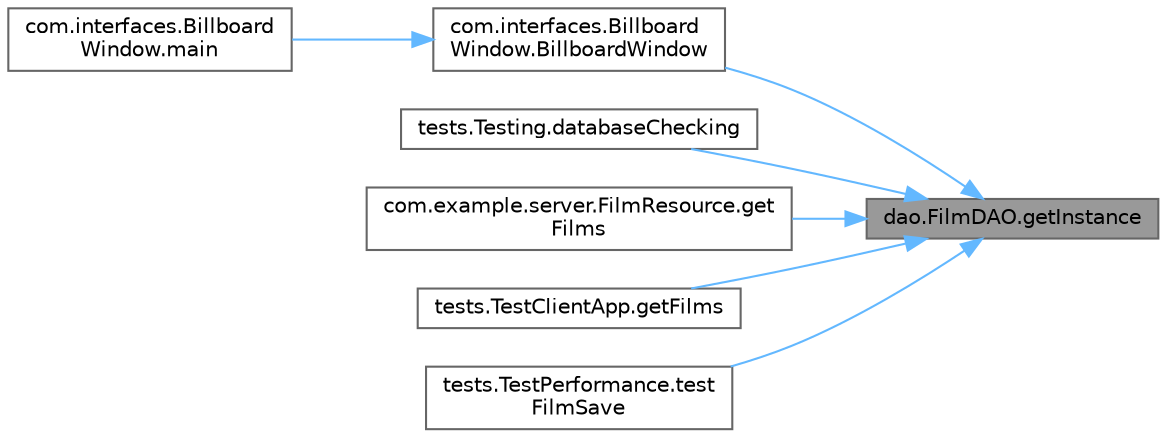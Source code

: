 digraph "dao.FilmDAO.getInstance"
{
 // LATEX_PDF_SIZE
  bgcolor="transparent";
  edge [fontname=Helvetica,fontsize=10,labelfontname=Helvetica,labelfontsize=10];
  node [fontname=Helvetica,fontsize=10,shape=box,height=0.2,width=0.4];
  rankdir="RL";
  Node1 [label="dao.FilmDAO.getInstance",height=0.2,width=0.4,color="gray40", fillcolor="grey60", style="filled", fontcolor="black",tooltip=" "];
  Node1 -> Node2 [dir="back",color="steelblue1",style="solid"];
  Node2 [label="com.interfaces.Billboard\lWindow.BillboardWindow",height=0.2,width=0.4,color="grey40", fillcolor="white", style="filled",URL="$classcom_1_1interfaces_1_1_billboard_window.html#aea6233c692d305f4da01fd0a30821af4",tooltip=" "];
  Node2 -> Node3 [dir="back",color="steelblue1",style="solid"];
  Node3 [label="com.interfaces.Billboard\lWindow.main",height=0.2,width=0.4,color="grey40", fillcolor="white", style="filled",URL="$classcom_1_1interfaces_1_1_billboard_window.html#aedf701b50ec1292c8ecf98558a14033f",tooltip=" "];
  Node1 -> Node4 [dir="back",color="steelblue1",style="solid"];
  Node4 [label="tests.Testing.databaseChecking",height=0.2,width=0.4,color="grey40", fillcolor="white", style="filled",URL="$classtests_1_1_testing.html#a3c576254d1835b3895f3df14e8dbc0c2",tooltip=" "];
  Node1 -> Node5 [dir="back",color="steelblue1",style="solid"];
  Node5 [label="com.example.server.FilmResource.get\lFilms",height=0.2,width=0.4,color="grey40", fillcolor="white", style="filled",URL="$classcom_1_1example_1_1server_1_1_film_resource.html#a569f5c806b3bef153ecc305718b971ad",tooltip=" "];
  Node1 -> Node6 [dir="back",color="steelblue1",style="solid"];
  Node6 [label="tests.TestClientApp.getFilms",height=0.2,width=0.4,color="grey40", fillcolor="white", style="filled",URL="$classtests_1_1_test_client_app.html#a44efc66d709f44759b8802303d6ece97",tooltip=" "];
  Node1 -> Node7 [dir="back",color="steelblue1",style="solid"];
  Node7 [label="tests.TestPerformance.test\lFilmSave",height=0.2,width=0.4,color="grey40", fillcolor="white", style="filled",URL="$classtests_1_1_test_performance.html#adb1f7658fc2d353aaf16b7b3d9e61e9c",tooltip=" "];
}
